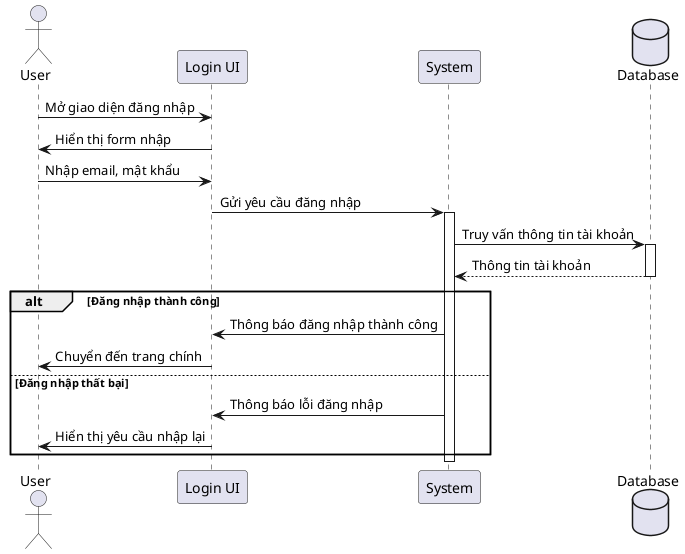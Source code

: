 @startuml
actor User
participant "Login UI" as UI
participant "System" as Server
database "Database" as DB

User -> UI : Mở giao diện đăng nhập
UI -> User : Hiển thị form nhập
User -> UI : Nhập email, mật khẩu
UI -> Server : Gửi yêu cầu đăng nhập
activate Server
Server -> DB : Truy vấn thông tin tài khoản
activate DB
DB --> Server : Thông tin tài khoản
deactivate DB

alt Đăng nhập thành công
    Server -> UI : Thông báo đăng nhập thành công
    UI -> User : Chuyển đến trang chính
else Đăng nhập thất bại
    Server -> UI : Thông báo lỗi đăng nhập
    UI -> User : Hiển thị yêu cầu nhập lại
end
deactivate Server
@enduml
